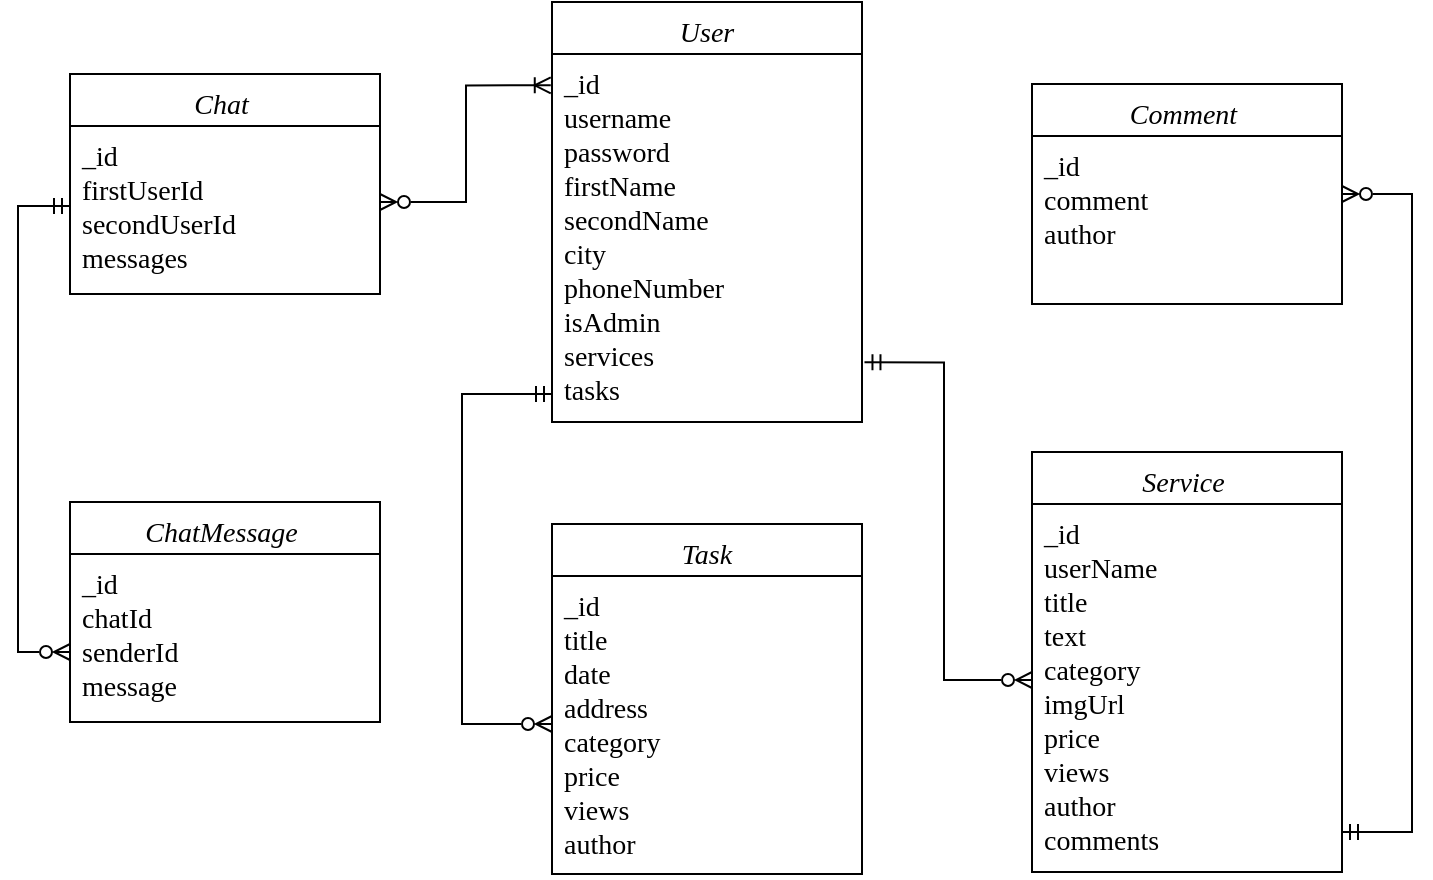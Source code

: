 <mxfile version="21.2.1" type="github">
  <diagram id="C5RBs43oDa-KdzZeNtuy" name="Page-1">
    <mxGraphModel dx="1195" dy="663" grid="0" gridSize="10" guides="1" tooltips="1" connect="1" arrows="1" fold="1" page="1" pageScale="1" pageWidth="1169" pageHeight="827" math="0" shadow="0">
      <root>
        <mxCell id="WIyWlLk6GJQsqaUBKTNV-0" />
        <mxCell id="WIyWlLk6GJQsqaUBKTNV-1" parent="WIyWlLk6GJQsqaUBKTNV-0" />
        <mxCell id="zkfFHV4jXpPFQw0GAbJ--0" value="User" style="swimlane;fontStyle=2;align=center;verticalAlign=top;childLayout=stackLayout;horizontal=1;startSize=26;horizontalStack=0;resizeParent=1;resizeLast=0;collapsible=1;marginBottom=0;rounded=0;shadow=0;strokeWidth=1;fontFamily=GOST type A Regular;fontSource=https%3A%2F%2Fwebfonts.pro%2Flight-fonts%2F123-gost_type_a.html;fontSize=14;" parent="WIyWlLk6GJQsqaUBKTNV-1" vertex="1">
          <mxGeometry x="463" y="147" width="155" height="210" as="geometry">
            <mxRectangle x="441" y="147" width="160" height="26" as="alternateBounds" />
          </mxGeometry>
        </mxCell>
        <mxCell id="zkfFHV4jXpPFQw0GAbJ--1" value="_id&#xa;username&#xa;password&#xa;firstName&#xa;secondName&#xa;city&#xa;phoneNumber&#xa;isAdmin&#xa;services&#xa;tasks" style="text;align=left;verticalAlign=top;spacingLeft=4;spacingRight=4;overflow=hidden;rotatable=0;points=[[0,0.5],[1,0.5]];portConstraint=eastwest;fontColor=default;labelBackgroundColor=#FFFFFF;fontFamily=GOST type A Regular;fontSource=https%3A%2F%2Fwebfonts.pro%2Flight-fonts%2F123-gost_type_a.html;fontSize=14;" parent="zkfFHV4jXpPFQw0GAbJ--0" vertex="1">
          <mxGeometry y="26" width="155" height="174" as="geometry" />
        </mxCell>
        <mxCell id="zkfFHV4jXpPFQw0GAbJ--6" value="ChatMessage " style="swimlane;fontStyle=2;align=center;verticalAlign=top;childLayout=stackLayout;horizontal=1;startSize=26;horizontalStack=0;resizeParent=1;resizeLast=0;collapsible=1;marginBottom=0;rounded=0;shadow=0;strokeWidth=1;fontFamily=GOST type A Regular;fontSource=https%3A%2F%2Fwebfonts.pro%2Flight-fonts%2F123-gost_type_a.html;fontSize=14;" parent="WIyWlLk6GJQsqaUBKTNV-1" vertex="1">
          <mxGeometry x="222" y="397" width="155" height="110" as="geometry">
            <mxRectangle x="130" y="380" width="160" height="26" as="alternateBounds" />
          </mxGeometry>
        </mxCell>
        <mxCell id="zkfFHV4jXpPFQw0GAbJ--7" value="_id&#xa;chatId&#xa;senderId&#xa;message" style="text;align=left;verticalAlign=top;spacingLeft=4;spacingRight=4;overflow=hidden;rotatable=0;points=[[0,0.5],[1,0.5]];portConstraint=eastwest;fontFamily=GOST type A Regular;fontSource=https%3A%2F%2Fwebfonts.pro%2Flight-fonts%2F123-gost_type_a.html;fontSize=14;" parent="zkfFHV4jXpPFQw0GAbJ--6" vertex="1">
          <mxGeometry y="26" width="155" height="77" as="geometry" />
        </mxCell>
        <mxCell id="zkfFHV4jXpPFQw0GAbJ--13" value="Comment " style="swimlane;fontStyle=2;align=center;verticalAlign=top;childLayout=stackLayout;horizontal=1;startSize=26;horizontalStack=0;resizeParent=1;resizeLast=0;collapsible=1;marginBottom=0;rounded=0;shadow=0;strokeWidth=1;fontFamily=GOST type A Regular;fontSource=https%3A%2F%2Fwebfonts.pro%2Flight-fonts%2F123-gost_type_a.html;fontSize=14;" parent="WIyWlLk6GJQsqaUBKTNV-1" vertex="1">
          <mxGeometry x="703" y="188" width="155" height="110" as="geometry">
            <mxRectangle x="340" y="380" width="170" height="26" as="alternateBounds" />
          </mxGeometry>
        </mxCell>
        <mxCell id="zkfFHV4jXpPFQw0GAbJ--14" value="_id&#xa;comment&#xa;author" style="text;align=left;verticalAlign=top;spacingLeft=4;spacingRight=4;overflow=hidden;rotatable=0;points=[[0,0.5],[1,0.5]];portConstraint=eastwest;fontFamily=GOST type A Regular;fontSource=https%3A%2F%2Fwebfonts.pro%2Flight-fonts%2F123-gost_type_a.html;fontSize=14;" parent="zkfFHV4jXpPFQw0GAbJ--13" vertex="1">
          <mxGeometry y="26" width="155" height="60" as="geometry" />
        </mxCell>
        <mxCell id="zkfFHV4jXpPFQw0GAbJ--17" value="Service " style="swimlane;fontStyle=2;align=center;verticalAlign=top;childLayout=stackLayout;horizontal=1;startSize=26;horizontalStack=0;resizeParent=1;resizeLast=0;collapsible=1;marginBottom=0;rounded=0;shadow=0;strokeWidth=1;fontFamily=GOST type A Regular;fontSource=https%3A%2F%2Fwebfonts.pro%2Flight-fonts%2F123-gost_type_a.html;fontSize=14;" parent="WIyWlLk6GJQsqaUBKTNV-1" vertex="1">
          <mxGeometry x="703" y="372" width="155" height="210" as="geometry">
            <mxRectangle x="550" y="140" width="160" height="26" as="alternateBounds" />
          </mxGeometry>
        </mxCell>
        <mxCell id="zkfFHV4jXpPFQw0GAbJ--25" value="_id&#xa;userName&#xa;title&#xa;text&#xa;category&#xa;imgUrl&#xa;price&#xa;views&#xa;author&#xa;comments" style="text;align=left;verticalAlign=top;spacingLeft=4;spacingRight=4;overflow=hidden;rotatable=0;points=[[0,0.5],[1,0.5]];portConstraint=eastwest;fontFamily=GOST type A Regular;fontSource=https%3A%2F%2Fwebfonts.pro%2Flight-fonts%2F123-gost_type_a.html;fontSize=14;" parent="zkfFHV4jXpPFQw0GAbJ--17" vertex="1">
          <mxGeometry y="26" width="155" height="184" as="geometry" />
        </mxCell>
        <mxCell id="ptHrVthuVrJp5P6MsZrQ-8" value="Chat " style="swimlane;fontStyle=2;align=center;verticalAlign=top;childLayout=stackLayout;horizontal=1;startSize=26;horizontalStack=0;resizeParent=1;resizeLast=0;collapsible=1;marginBottom=0;rounded=0;shadow=0;strokeWidth=1;fontFamily=GOST type A Regular;fontSource=https%3A%2F%2Fwebfonts.pro%2Flight-fonts%2F123-gost_type_a.html;fontSize=14;" parent="WIyWlLk6GJQsqaUBKTNV-1" vertex="1">
          <mxGeometry x="222" y="183" width="155" height="110" as="geometry">
            <mxRectangle x="130" y="380" width="160" height="26" as="alternateBounds" />
          </mxGeometry>
        </mxCell>
        <mxCell id="ptHrVthuVrJp5P6MsZrQ-9" value="_id&#xa;firstUserId&#xa;secondUserId&#xa;messages" style="text;align=left;verticalAlign=top;spacingLeft=4;spacingRight=4;overflow=hidden;rotatable=0;points=[[0,0.5],[1,0.5]];portConstraint=eastwest;fontFamily=GOST type A Regular;fontSource=https%3A%2F%2Fwebfonts.pro%2Flight-fonts%2F123-gost_type_a.html;fontSize=14;" parent="ptHrVthuVrJp5P6MsZrQ-8" vertex="1">
          <mxGeometry y="26" width="155" height="76" as="geometry" />
        </mxCell>
        <mxCell id="ptHrVthuVrJp5P6MsZrQ-11" style="edgeStyle=orthogonalEdgeStyle;rounded=0;orthogonalLoop=1;jettySize=auto;html=1;fontColor=default;fontFamily=GOST type A Regular;fontSource=https%3A%2F%2Fwebfonts.pro%2Flight-fonts%2F123-gost_type_a.html;startArrow=ERmandOne;startFill=0;endArrow=ERzeroToMany;endFill=0;fontSize=14;" parent="WIyWlLk6GJQsqaUBKTNV-1" source="ptHrVthuVrJp5P6MsZrQ-9" target="zkfFHV4jXpPFQw0GAbJ--7" edge="1">
          <mxGeometry relative="1" as="geometry">
            <Array as="points">
              <mxPoint x="196" y="249" />
              <mxPoint x="196" y="472" />
            </Array>
          </mxGeometry>
        </mxCell>
        <mxCell id="ptHrVthuVrJp5P6MsZrQ-14" style="edgeStyle=orthogonalEdgeStyle;rounded=0;orthogonalLoop=1;jettySize=auto;html=1;fontColor=default;fontFamily=GOST type A Regular;fontSource=https%3A%2F%2Fwebfonts.pro%2Flight-fonts%2F123-gost_type_a.html;fontSize=14;startArrow=ERmandOne;startFill=0;endArrow=ERzeroToMany;endFill=0;exitX=1.008;exitY=0.886;exitDx=0;exitDy=0;exitPerimeter=0;" parent="WIyWlLk6GJQsqaUBKTNV-1" source="zkfFHV4jXpPFQw0GAbJ--1" target="zkfFHV4jXpPFQw0GAbJ--25" edge="1">
          <mxGeometry relative="1" as="geometry">
            <Array as="points">
              <mxPoint x="659" y="327" />
              <mxPoint x="659" y="486" />
            </Array>
            <mxPoint x="633" y="324" as="sourcePoint" />
          </mxGeometry>
        </mxCell>
        <mxCell id="09UJKD5zljSwryMEkHEB-15" value="" style="edgeStyle=orthogonalEdgeStyle;fontSize=14;html=1;endArrow=ERoneToMany;startArrow=ERzeroToMany;rounded=0;fontFamily=GOST type A Regular;fontSource=https%3A%2F%2Fwebfonts.pro%2Flight-fonts%2F123-gost_type_a.html;exitX=1;exitY=0.5;exitDx=0;exitDy=0;entryX=-0.004;entryY=0.09;entryDx=0;entryDy=0;entryPerimeter=0;startFill=0;" parent="WIyWlLk6GJQsqaUBKTNV-1" source="ptHrVthuVrJp5P6MsZrQ-9" target="zkfFHV4jXpPFQw0GAbJ--1" edge="1">
          <mxGeometry width="100" height="100" relative="1" as="geometry">
            <mxPoint x="545" y="414" as="sourcePoint" />
            <mxPoint x="645" y="314" as="targetPoint" />
          </mxGeometry>
        </mxCell>
        <mxCell id="09UJKD5zljSwryMEkHEB-16" value="Task" style="swimlane;fontStyle=2;align=center;verticalAlign=top;childLayout=stackLayout;horizontal=1;startSize=26;horizontalStack=0;resizeParent=1;resizeLast=0;collapsible=1;marginBottom=0;rounded=0;shadow=0;strokeWidth=1;fontFamily=GOST type A Regular;fontSource=https%3A%2F%2Fwebfonts.pro%2Flight-fonts%2F123-gost_type_a.html;fontSize=14;" parent="WIyWlLk6GJQsqaUBKTNV-1" vertex="1">
          <mxGeometry x="463" y="408" width="155" height="175" as="geometry">
            <mxRectangle x="550" y="140" width="160" height="26" as="alternateBounds" />
          </mxGeometry>
        </mxCell>
        <mxCell id="09UJKD5zljSwryMEkHEB-17" value="_id&#xa;title&#xa;date&#xa;address&#xa;category&#xa;price&#xa;views&#xa;author" style="text;align=left;verticalAlign=top;spacingLeft=4;spacingRight=4;overflow=hidden;rotatable=0;points=[[0,0.5],[1,0.5]];portConstraint=eastwest;fontFamily=GOST type A Regular;fontSource=https%3A%2F%2Fwebfonts.pro%2Flight-fonts%2F123-gost_type_a.html;fontSize=14;" parent="09UJKD5zljSwryMEkHEB-16" vertex="1">
          <mxGeometry y="26" width="155" height="145" as="geometry" />
        </mxCell>
        <mxCell id="jdmytNQlxL5rp2lW7gn1-0" style="edgeStyle=orthogonalEdgeStyle;rounded=0;orthogonalLoop=1;jettySize=auto;html=1;fontColor=default;fontFamily=GOST type A Regular;fontSource=https%3A%2F%2Fwebfonts.pro%2Flight-fonts%2F123-gost_type_a.html;fontSize=14;startArrow=ERmandOne;startFill=0;endArrow=ERzeroToMany;endFill=0;" edge="1" parent="WIyWlLk6GJQsqaUBKTNV-1" source="zkfFHV4jXpPFQw0GAbJ--0" target="09UJKD5zljSwryMEkHEB-16">
          <mxGeometry relative="1" as="geometry">
            <Array as="points">
              <mxPoint x="418" y="343" />
              <mxPoint x="418" y="508" />
            </Array>
            <mxPoint x="622" y="337" as="sourcePoint" />
            <mxPoint x="753" y="477" as="targetPoint" />
          </mxGeometry>
        </mxCell>
        <mxCell id="jdmytNQlxL5rp2lW7gn1-1" style="edgeStyle=orthogonalEdgeStyle;rounded=0;orthogonalLoop=1;jettySize=auto;html=1;fontColor=default;fontFamily=GOST type A Regular;fontSource=https%3A%2F%2Fwebfonts.pro%2Flight-fonts%2F123-gost_type_a.html;fontSize=14;startArrow=ERmandOne;startFill=0;endArrow=ERzeroToMany;endFill=0;" edge="1" parent="WIyWlLk6GJQsqaUBKTNV-1" source="zkfFHV4jXpPFQw0GAbJ--25" target="zkfFHV4jXpPFQw0GAbJ--13">
          <mxGeometry relative="1" as="geometry">
            <Array as="points">
              <mxPoint x="893" y="562" />
              <mxPoint x="893" y="243" />
            </Array>
            <mxPoint x="622" y="337" as="sourcePoint" />
            <mxPoint x="713" y="496" as="targetPoint" />
          </mxGeometry>
        </mxCell>
      </root>
    </mxGraphModel>
  </diagram>
</mxfile>
